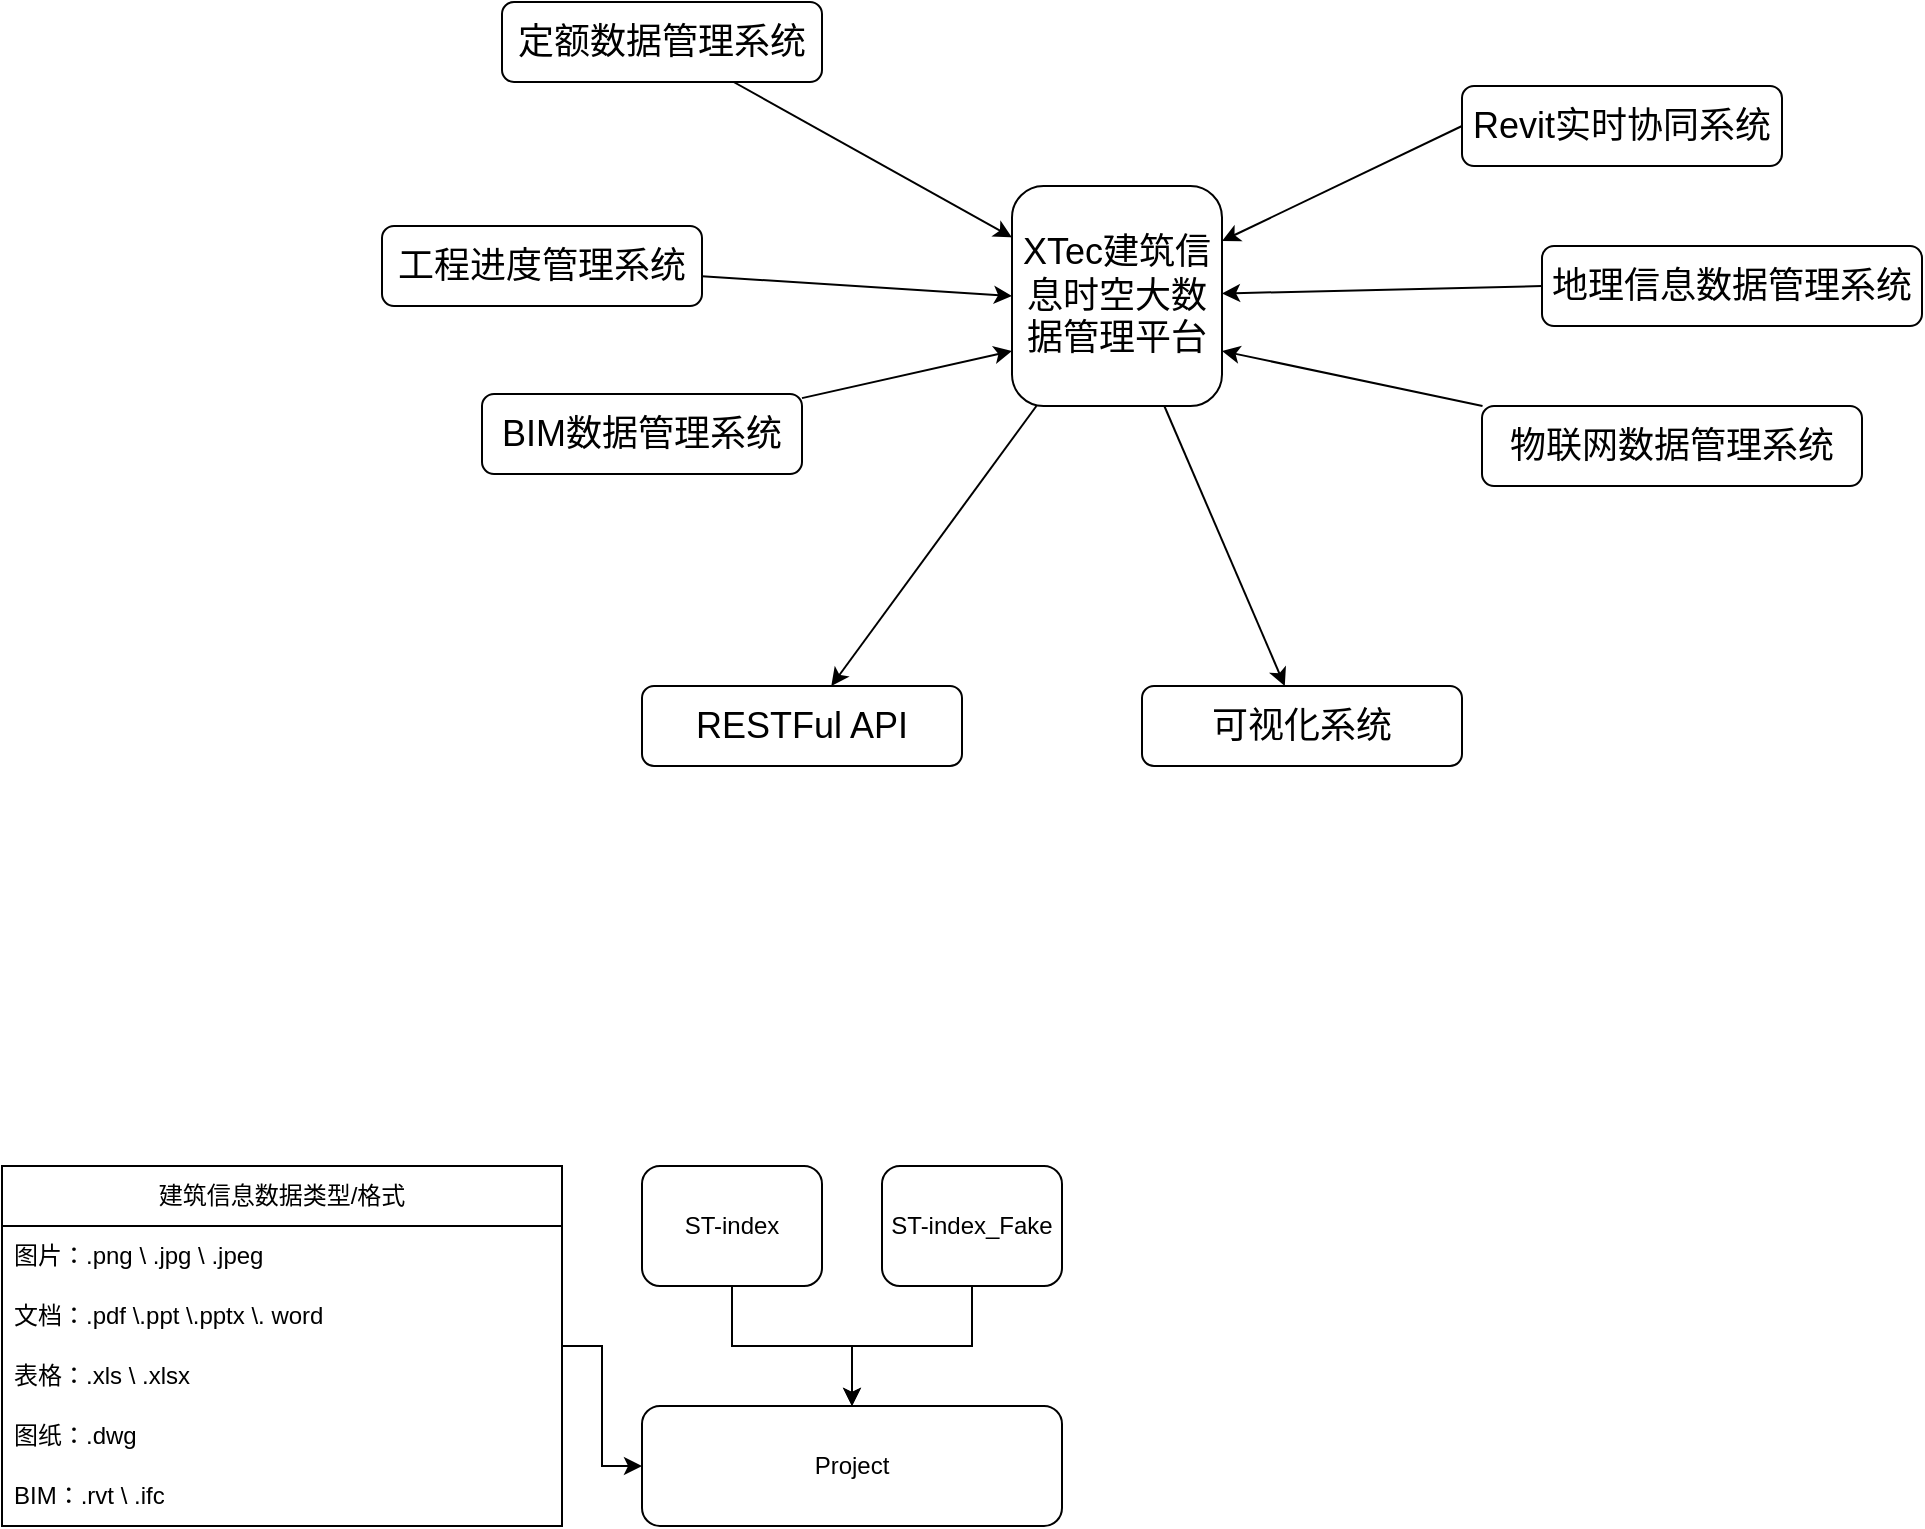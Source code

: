 <mxfile version="26.0.5">
  <diagram id="kzi67lXi-NrXoAS8o9gu" name="第 1 页">
    <mxGraphModel dx="819" dy="431" grid="1" gridSize="10" guides="1" tooltips="1" connect="1" arrows="1" fold="1" page="1" pageScale="1" pageWidth="1169" pageHeight="827" math="0" shadow="0">
      <root>
        <mxCell id="0" />
        <mxCell id="1" parent="0" />
        <mxCell id="nltCtTxTrXQfKwKJxCPT-16" style="rounded=0;orthogonalLoop=1;jettySize=auto;html=1;" parent="1" source="nltCtTxTrXQfKwKJxCPT-1" target="nltCtTxTrXQfKwKJxCPT-15" edge="1">
          <mxGeometry relative="1" as="geometry" />
        </mxCell>
        <mxCell id="nltCtTxTrXQfKwKJxCPT-20" style="rounded=0;orthogonalLoop=1;jettySize=auto;html=1;" parent="1" source="nltCtTxTrXQfKwKJxCPT-1" target="nltCtTxTrXQfKwKJxCPT-19" edge="1">
          <mxGeometry relative="1" as="geometry" />
        </mxCell>
        <mxCell id="nltCtTxTrXQfKwKJxCPT-1" value="&lt;font style=&quot;font-size: 18px;&quot;&gt;XTec建筑信息时空大数据管理平台&lt;/font&gt;" style="rounded=1;whiteSpace=wrap;html=1;" parent="1" vertex="1">
          <mxGeometry x="585" y="310" width="105" height="110" as="geometry" />
        </mxCell>
        <mxCell id="nltCtTxTrXQfKwKJxCPT-3" style="rounded=0;orthogonalLoop=1;jettySize=auto;html=1;exitX=0;exitY=0.5;exitDx=0;exitDy=0;entryX=1;entryY=0.25;entryDx=0;entryDy=0;" parent="1" source="nltCtTxTrXQfKwKJxCPT-2" target="nltCtTxTrXQfKwKJxCPT-1" edge="1">
          <mxGeometry relative="1" as="geometry" />
        </mxCell>
        <mxCell id="nltCtTxTrXQfKwKJxCPT-2" value="&lt;div style=&quot;font-size: 18px;&quot;&gt;&lt;font style=&quot;font-size: 18px;&quot;&gt;Revit实时协同系统&lt;/font&gt;&lt;/div&gt;" style="rounded=1;whiteSpace=wrap;html=1;" parent="1" vertex="1">
          <mxGeometry x="810" y="260" width="160" height="40" as="geometry" />
        </mxCell>
        <mxCell id="nltCtTxTrXQfKwKJxCPT-5" style="rounded=0;orthogonalLoop=1;jettySize=auto;html=1;" parent="1" source="nltCtTxTrXQfKwKJxCPT-4" target="nltCtTxTrXQfKwKJxCPT-1" edge="1">
          <mxGeometry relative="1" as="geometry">
            <mxPoint x="560" y="340" as="targetPoint" />
          </mxGeometry>
        </mxCell>
        <mxCell id="nltCtTxTrXQfKwKJxCPT-4" value="&lt;div style=&quot;font-size: 18px;&quot;&gt;定额数据管理系统&lt;/div&gt;" style="rounded=1;whiteSpace=wrap;html=1;" parent="1" vertex="1">
          <mxGeometry x="330" y="218" width="160" height="40" as="geometry" />
        </mxCell>
        <mxCell id="nltCtTxTrXQfKwKJxCPT-7" style="rounded=0;orthogonalLoop=1;jettySize=auto;html=1;entryX=0;entryY=0.5;entryDx=0;entryDy=0;" parent="1" source="nltCtTxTrXQfKwKJxCPT-6" target="nltCtTxTrXQfKwKJxCPT-1" edge="1">
          <mxGeometry relative="1" as="geometry" />
        </mxCell>
        <mxCell id="nltCtTxTrXQfKwKJxCPT-6" value="&lt;font style=&quot;font-size: 18px;&quot;&gt;工程进度管理系统&lt;/font&gt;" style="rounded=1;whiteSpace=wrap;html=1;" parent="1" vertex="1">
          <mxGeometry x="270" y="330" width="160" height="40" as="geometry" />
        </mxCell>
        <mxCell id="nltCtTxTrXQfKwKJxCPT-13" style="rounded=0;orthogonalLoop=1;jettySize=auto;html=1;entryX=0;entryY=0.75;entryDx=0;entryDy=0;" parent="1" source="nltCtTxTrXQfKwKJxCPT-8" target="nltCtTxTrXQfKwKJxCPT-1" edge="1">
          <mxGeometry relative="1" as="geometry" />
        </mxCell>
        <mxCell id="nltCtTxTrXQfKwKJxCPT-8" value="&lt;font style=&quot;font-size: 18px;&quot;&gt;BIM数据管理系统&lt;/font&gt;" style="rounded=1;whiteSpace=wrap;html=1;" parent="1" vertex="1">
          <mxGeometry x="320" y="414" width="160" height="40" as="geometry" />
        </mxCell>
        <mxCell id="nltCtTxTrXQfKwKJxCPT-12" style="rounded=0;orthogonalLoop=1;jettySize=auto;html=1;exitX=0;exitY=0.5;exitDx=0;exitDy=0;" parent="1" source="nltCtTxTrXQfKwKJxCPT-11" target="nltCtTxTrXQfKwKJxCPT-1" edge="1">
          <mxGeometry relative="1" as="geometry" />
        </mxCell>
        <mxCell id="nltCtTxTrXQfKwKJxCPT-11" value="&lt;font style=&quot;font-size: 18px;&quot;&gt;地理信息数据管理系统&lt;/font&gt;" style="rounded=1;whiteSpace=wrap;html=1;" parent="1" vertex="1">
          <mxGeometry x="850" y="340" width="190" height="40" as="geometry" />
        </mxCell>
        <mxCell id="nltCtTxTrXQfKwKJxCPT-15" value="&lt;font style=&quot;font-size: 18px;&quot;&gt;RESTFul API&lt;/font&gt;" style="rounded=1;whiteSpace=wrap;html=1;" parent="1" vertex="1">
          <mxGeometry x="400" y="560" width="160" height="40" as="geometry" />
        </mxCell>
        <mxCell id="nltCtTxTrXQfKwKJxCPT-18" style="rounded=0;orthogonalLoop=1;jettySize=auto;html=1;entryX=1;entryY=0.75;entryDx=0;entryDy=0;" parent="1" source="nltCtTxTrXQfKwKJxCPT-17" target="nltCtTxTrXQfKwKJxCPT-1" edge="1">
          <mxGeometry relative="1" as="geometry" />
        </mxCell>
        <mxCell id="nltCtTxTrXQfKwKJxCPT-17" value="&lt;font style=&quot;font-size: 18px;&quot;&gt;物联网数据管理系统&lt;/font&gt;" style="rounded=1;whiteSpace=wrap;html=1;" parent="1" vertex="1">
          <mxGeometry x="820" y="420" width="190" height="40" as="geometry" />
        </mxCell>
        <mxCell id="nltCtTxTrXQfKwKJxCPT-19" value="&lt;font style=&quot;font-size: 18px;&quot;&gt;可视化系统&lt;/font&gt;" style="rounded=1;whiteSpace=wrap;html=1;" parent="1" vertex="1">
          <mxGeometry x="650" y="560" width="160" height="40" as="geometry" />
        </mxCell>
        <mxCell id="k4bysfWG0cwB1rlPcwAL-10" style="edgeStyle=orthogonalEdgeStyle;rounded=0;orthogonalLoop=1;jettySize=auto;html=1;" edge="1" parent="1" source="k4bysfWG0cwB1rlPcwAL-3" target="k4bysfWG0cwB1rlPcwAL-9">
          <mxGeometry relative="1" as="geometry" />
        </mxCell>
        <mxCell id="k4bysfWG0cwB1rlPcwAL-3" value="建筑信息数据类型/格式" style="swimlane;fontStyle=0;childLayout=stackLayout;horizontal=1;startSize=30;horizontalStack=0;resizeParent=1;resizeParentMax=0;resizeLast=0;collapsible=1;marginBottom=0;whiteSpace=wrap;html=1;" vertex="1" parent="1">
          <mxGeometry x="80" y="800" width="280" height="180" as="geometry" />
        </mxCell>
        <mxCell id="k4bysfWG0cwB1rlPcwAL-4" value="图片：.png \ .jpg \ .jpeg" style="text;strokeColor=none;fillColor=none;align=left;verticalAlign=middle;spacingLeft=4;spacingRight=4;overflow=hidden;points=[[0,0.5],[1,0.5]];portConstraint=eastwest;rotatable=0;whiteSpace=wrap;html=1;" vertex="1" parent="k4bysfWG0cwB1rlPcwAL-3">
          <mxGeometry y="30" width="280" height="30" as="geometry" />
        </mxCell>
        <mxCell id="k4bysfWG0cwB1rlPcwAL-5" value="&lt;div&gt;文档：.pdf \.ppt \.pptx \. word&lt;/div&gt;" style="text;strokeColor=none;fillColor=none;align=left;verticalAlign=middle;spacingLeft=4;spacingRight=4;overflow=hidden;points=[[0,0.5],[1,0.5]];portConstraint=eastwest;rotatable=0;whiteSpace=wrap;html=1;" vertex="1" parent="k4bysfWG0cwB1rlPcwAL-3">
          <mxGeometry y="60" width="280" height="30" as="geometry" />
        </mxCell>
        <mxCell id="k4bysfWG0cwB1rlPcwAL-6" value="表格：.xls \ .xlsx" style="text;strokeColor=none;fillColor=none;align=left;verticalAlign=middle;spacingLeft=4;spacingRight=4;overflow=hidden;points=[[0,0.5],[1,0.5]];portConstraint=eastwest;rotatable=0;whiteSpace=wrap;html=1;" vertex="1" parent="k4bysfWG0cwB1rlPcwAL-3">
          <mxGeometry y="90" width="280" height="30" as="geometry" />
        </mxCell>
        <mxCell id="k4bysfWG0cwB1rlPcwAL-8" value="图纸：.dwg" style="text;strokeColor=none;fillColor=none;align=left;verticalAlign=middle;spacingLeft=4;spacingRight=4;overflow=hidden;points=[[0,0.5],[1,0.5]];portConstraint=eastwest;rotatable=0;whiteSpace=wrap;html=1;" vertex="1" parent="k4bysfWG0cwB1rlPcwAL-3">
          <mxGeometry y="120" width="280" height="30" as="geometry" />
        </mxCell>
        <mxCell id="k4bysfWG0cwB1rlPcwAL-7" value="BIM：.rvt \ .ifc" style="text;strokeColor=none;fillColor=none;align=left;verticalAlign=middle;spacingLeft=4;spacingRight=4;overflow=hidden;points=[[0,0.5],[1,0.5]];portConstraint=eastwest;rotatable=0;whiteSpace=wrap;html=1;" vertex="1" parent="k4bysfWG0cwB1rlPcwAL-3">
          <mxGeometry y="150" width="280" height="30" as="geometry" />
        </mxCell>
        <mxCell id="k4bysfWG0cwB1rlPcwAL-9" value="Project" style="rounded=1;whiteSpace=wrap;html=1;" vertex="1" parent="1">
          <mxGeometry x="400" y="920" width="210" height="60" as="geometry" />
        </mxCell>
        <mxCell id="k4bysfWG0cwB1rlPcwAL-12" value="" style="edgeStyle=orthogonalEdgeStyle;rounded=0;orthogonalLoop=1;jettySize=auto;html=1;" edge="1" parent="1" source="k4bysfWG0cwB1rlPcwAL-11" target="k4bysfWG0cwB1rlPcwAL-9">
          <mxGeometry relative="1" as="geometry" />
        </mxCell>
        <mxCell id="k4bysfWG0cwB1rlPcwAL-11" value="ST-index" style="rounded=1;whiteSpace=wrap;html=1;" vertex="1" parent="1">
          <mxGeometry x="400" y="800" width="90" height="60" as="geometry" />
        </mxCell>
        <mxCell id="k4bysfWG0cwB1rlPcwAL-14" style="edgeStyle=orthogonalEdgeStyle;rounded=0;orthogonalLoop=1;jettySize=auto;html=1;" edge="1" parent="1" source="k4bysfWG0cwB1rlPcwAL-13" target="k4bysfWG0cwB1rlPcwAL-9">
          <mxGeometry relative="1" as="geometry" />
        </mxCell>
        <mxCell id="k4bysfWG0cwB1rlPcwAL-13" value="ST-index_Fake" style="rounded=1;whiteSpace=wrap;html=1;" vertex="1" parent="1">
          <mxGeometry x="520" y="800" width="90" height="60" as="geometry" />
        </mxCell>
      </root>
    </mxGraphModel>
  </diagram>
</mxfile>

